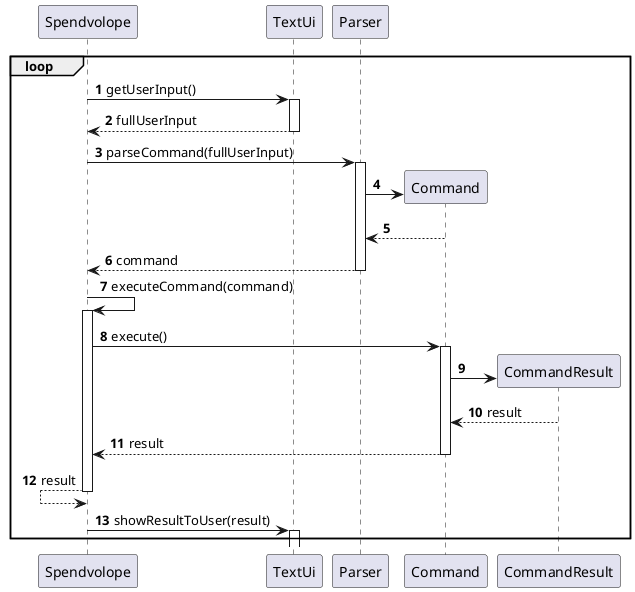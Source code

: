 @startuml
'https://plantuml.com/sequence-diagram

autonumber
autoactivate on
loop
Spendvolope -> TextUi: getUserInput()
Spendvolope <-- TextUi: fullUserInput
Spendvolope -> Parser: parseCommand(fullUserInput)
Parser -> Command**:
Parser <-- Command
Spendvolope <-- Parser: command
Spendvolope -> Spendvolope: executeCommand(command)
Spendvolope -> Command: execute()
Command -> CommandResult**:
Command <-- CommandResult:result
Spendvolope <-- Command: result
Spendvolope <-- Spendvolope: result
Spendvolope -> TextUi: showResultToUser(result)
end

@enduml